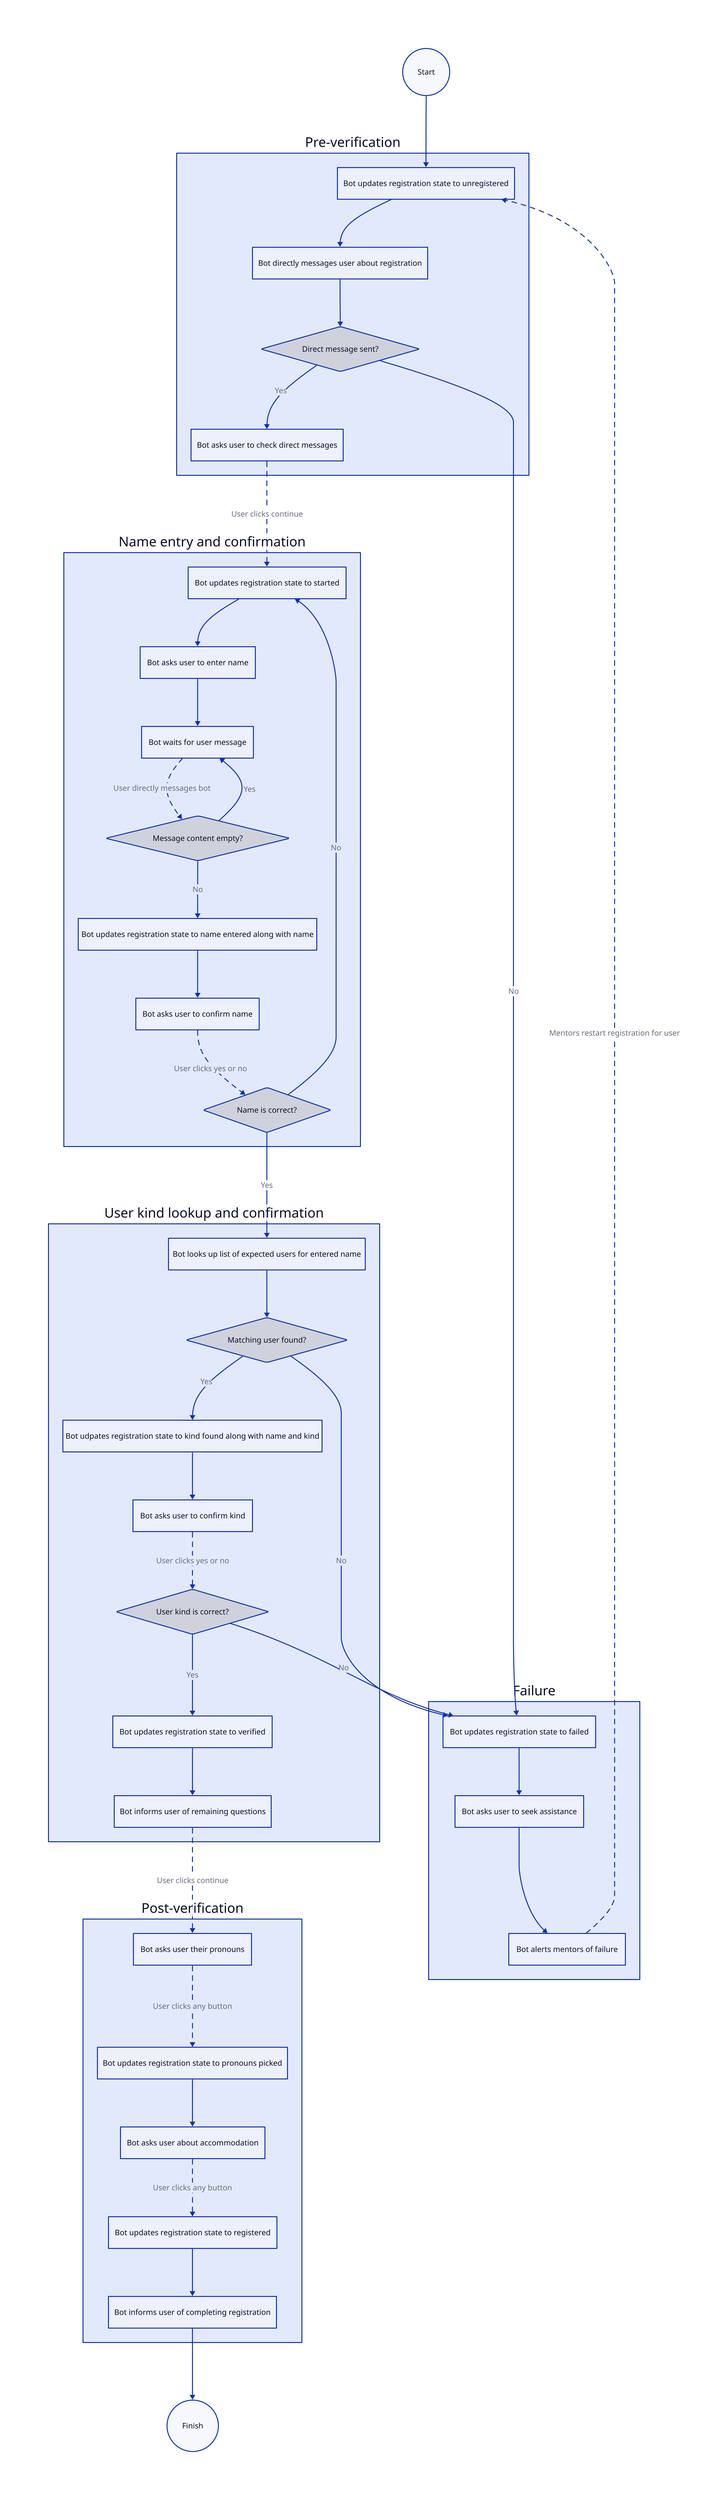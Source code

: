 # Actions

stage-pre: "Pre-verification" {
  update-unregistered: "Bot updates registration state to unregistered"

  dm-user: "Bot directly messages user about registration"

  dm-sent?: "Direct message sent?" {
    shape: diamond
  }

  dm-success: "Bot asks user to check direct messages"
}

stage-name: "Name entry and confirmation" {
  update-started: "Bot updates registration state to started"

  ask-name: "Bot asks user to enter name"

  wait-message: "Bot waits for user message"

  message-empty?: "Message content empty?" {
    shape: diamond
  }

  update-name-entered: "Bot updates registration state to name entered along with name"

  confirm-name: "Bot asks user to confirm name"

  name-correct?: "Name is correct?" {
    shape: diamond
  }
}

stage-kind: "User kind lookup and confirmation" {
  lookup-name: "Bot looks up list of expected users for entered name"

  user-found?: "Matching user found?" {
    shape: diamond
  }

  update-kind-found: "Bot udpates registration state to kind found along with name and kind"

  confirm-kind: "Bot asks user to confirm kind"

  kind-correct?: "User kind is correct?" {
    shape: diamond
  }

  update-verified: "Bot updates registration state to verified"

  inform-optional: "Bot informs user of remaining questions"
}

stage-post: "Post-verification" {
  ask-pronouns: "Bot asks user their pronouns"

  update-pronouns: "Bot updates registration state to pronouns picked"

  ask-housing: "Bot asks user about accommodation"

  update-registered: "Bot updates registration state to registered"

  inform-complete: "Bot informs user of completing registration"
}

stage-failed: "Failure" {
  update-failed: "Bot updates registration state to failed"

  ask-assistance: "Bot asks user to seek assistance"

  alert-failure: "Bot alerts mentors of failure"
}

# Connections

stage-pre.update-unregistered -> stage-pre.dm-user

stage-pre.dm-user -> stage-pre.dm-sent?

stage-pre.dm-sent? -> stage-pre.dm-success: "Yes"

stage-pre.dm-sent? -> stage-failed.update-failed: "No"

stage-pre.dm-success -> stage-name.update-started: "User clicks continue" {
  style: {
    stroke-dash: 5
  }
}

stage-name.update-started -> stage-name.ask-name

stage-name.ask-name -> stage-name.wait-message

stage-name.wait-message -> stage-name.message-empty?: "User directly messages bot" {
  style: {
    stroke-dash: 5
  }
}

stage-name.message-empty? -> stage-name.wait-message: "Yes"

stage-name.message-empty? -> stage-name.update-name-entered: "No"

stage-name.update-name-entered -> stage-name.confirm-name

stage-name.confirm-name -> stage-name.name-correct?: "User clicks yes or no" {
  style: {
    stroke-dash: 5
  }
}

stage-name.name-correct? -> stage-name.update-started: "No"

stage-name.name-correct? -> stage-kind.lookup-name: "Yes"

stage-kind.lookup-name -> stage-kind.user-found?

stage-kind.user-found? -> stage-failed.update-failed: "No"

stage-kind.user-found? -> stage-kind.update-kind-found: "Yes"

stage-kind.update-kind-found -> stage-kind.confirm-kind

stage-kind.confirm-kind -> stage-kind.kind-correct?: "User clicks yes or no" {
  style: {
    stroke-dash: 5
  }
}

stage-kind.kind-correct? -> stage-failed.update-failed: "No"

stage-kind.kind-correct? -> stage-kind.update-verified: "Yes"

stage-kind.update-verified -> stage-kind.inform-optional

stage-kind.inform-optional -> stage-post.ask-pronouns: "User clicks continue" {
  style: {
    stroke-dash: 5
  }
}

stage-post.ask-pronouns -> stage-post.update-pronouns: "User clicks any button" {
  style: {
    stroke-dash: 5
  }
}

stage-post.update-pronouns -> stage-post.ask-housing

stage-post.ask-housing -> stage-post.update-registered: "User clicks any button" {
  style: {
    stroke-dash: 5
  }
}

stage-post.update-registered -> stage-post.inform-complete

stage-failed.update-failed -> stage-failed.ask-assistance

stage-failed.ask-assistance -> stage-failed.alert-failure

stage-failed.alert-failure -> stage-pre.update-unregistered: "Mentors restart registration for user" {
  style: {
    stroke-dash: 5
  }
}

# Endpoints

start: "Start" {
  shape: circle
}

finish: "Finish" {
  shape: circle
}

start -> stage-pre.update-unregistered

stage-post.inform-complete -> finish
